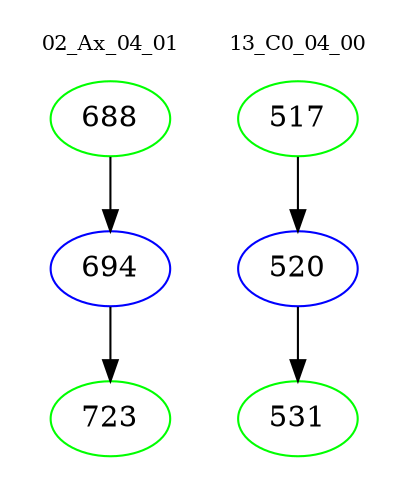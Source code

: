 digraph{
subgraph cluster_0 {
color = white
label = "02_Ax_04_01";
fontsize=10;
T0_688 [label="688", color="green"]
T0_688 -> T0_694 [color="black"]
T0_694 [label="694", color="blue"]
T0_694 -> T0_723 [color="black"]
T0_723 [label="723", color="green"]
}
subgraph cluster_1 {
color = white
label = "13_C0_04_00";
fontsize=10;
T1_517 [label="517", color="green"]
T1_517 -> T1_520 [color="black"]
T1_520 [label="520", color="blue"]
T1_520 -> T1_531 [color="black"]
T1_531 [label="531", color="green"]
}
}
